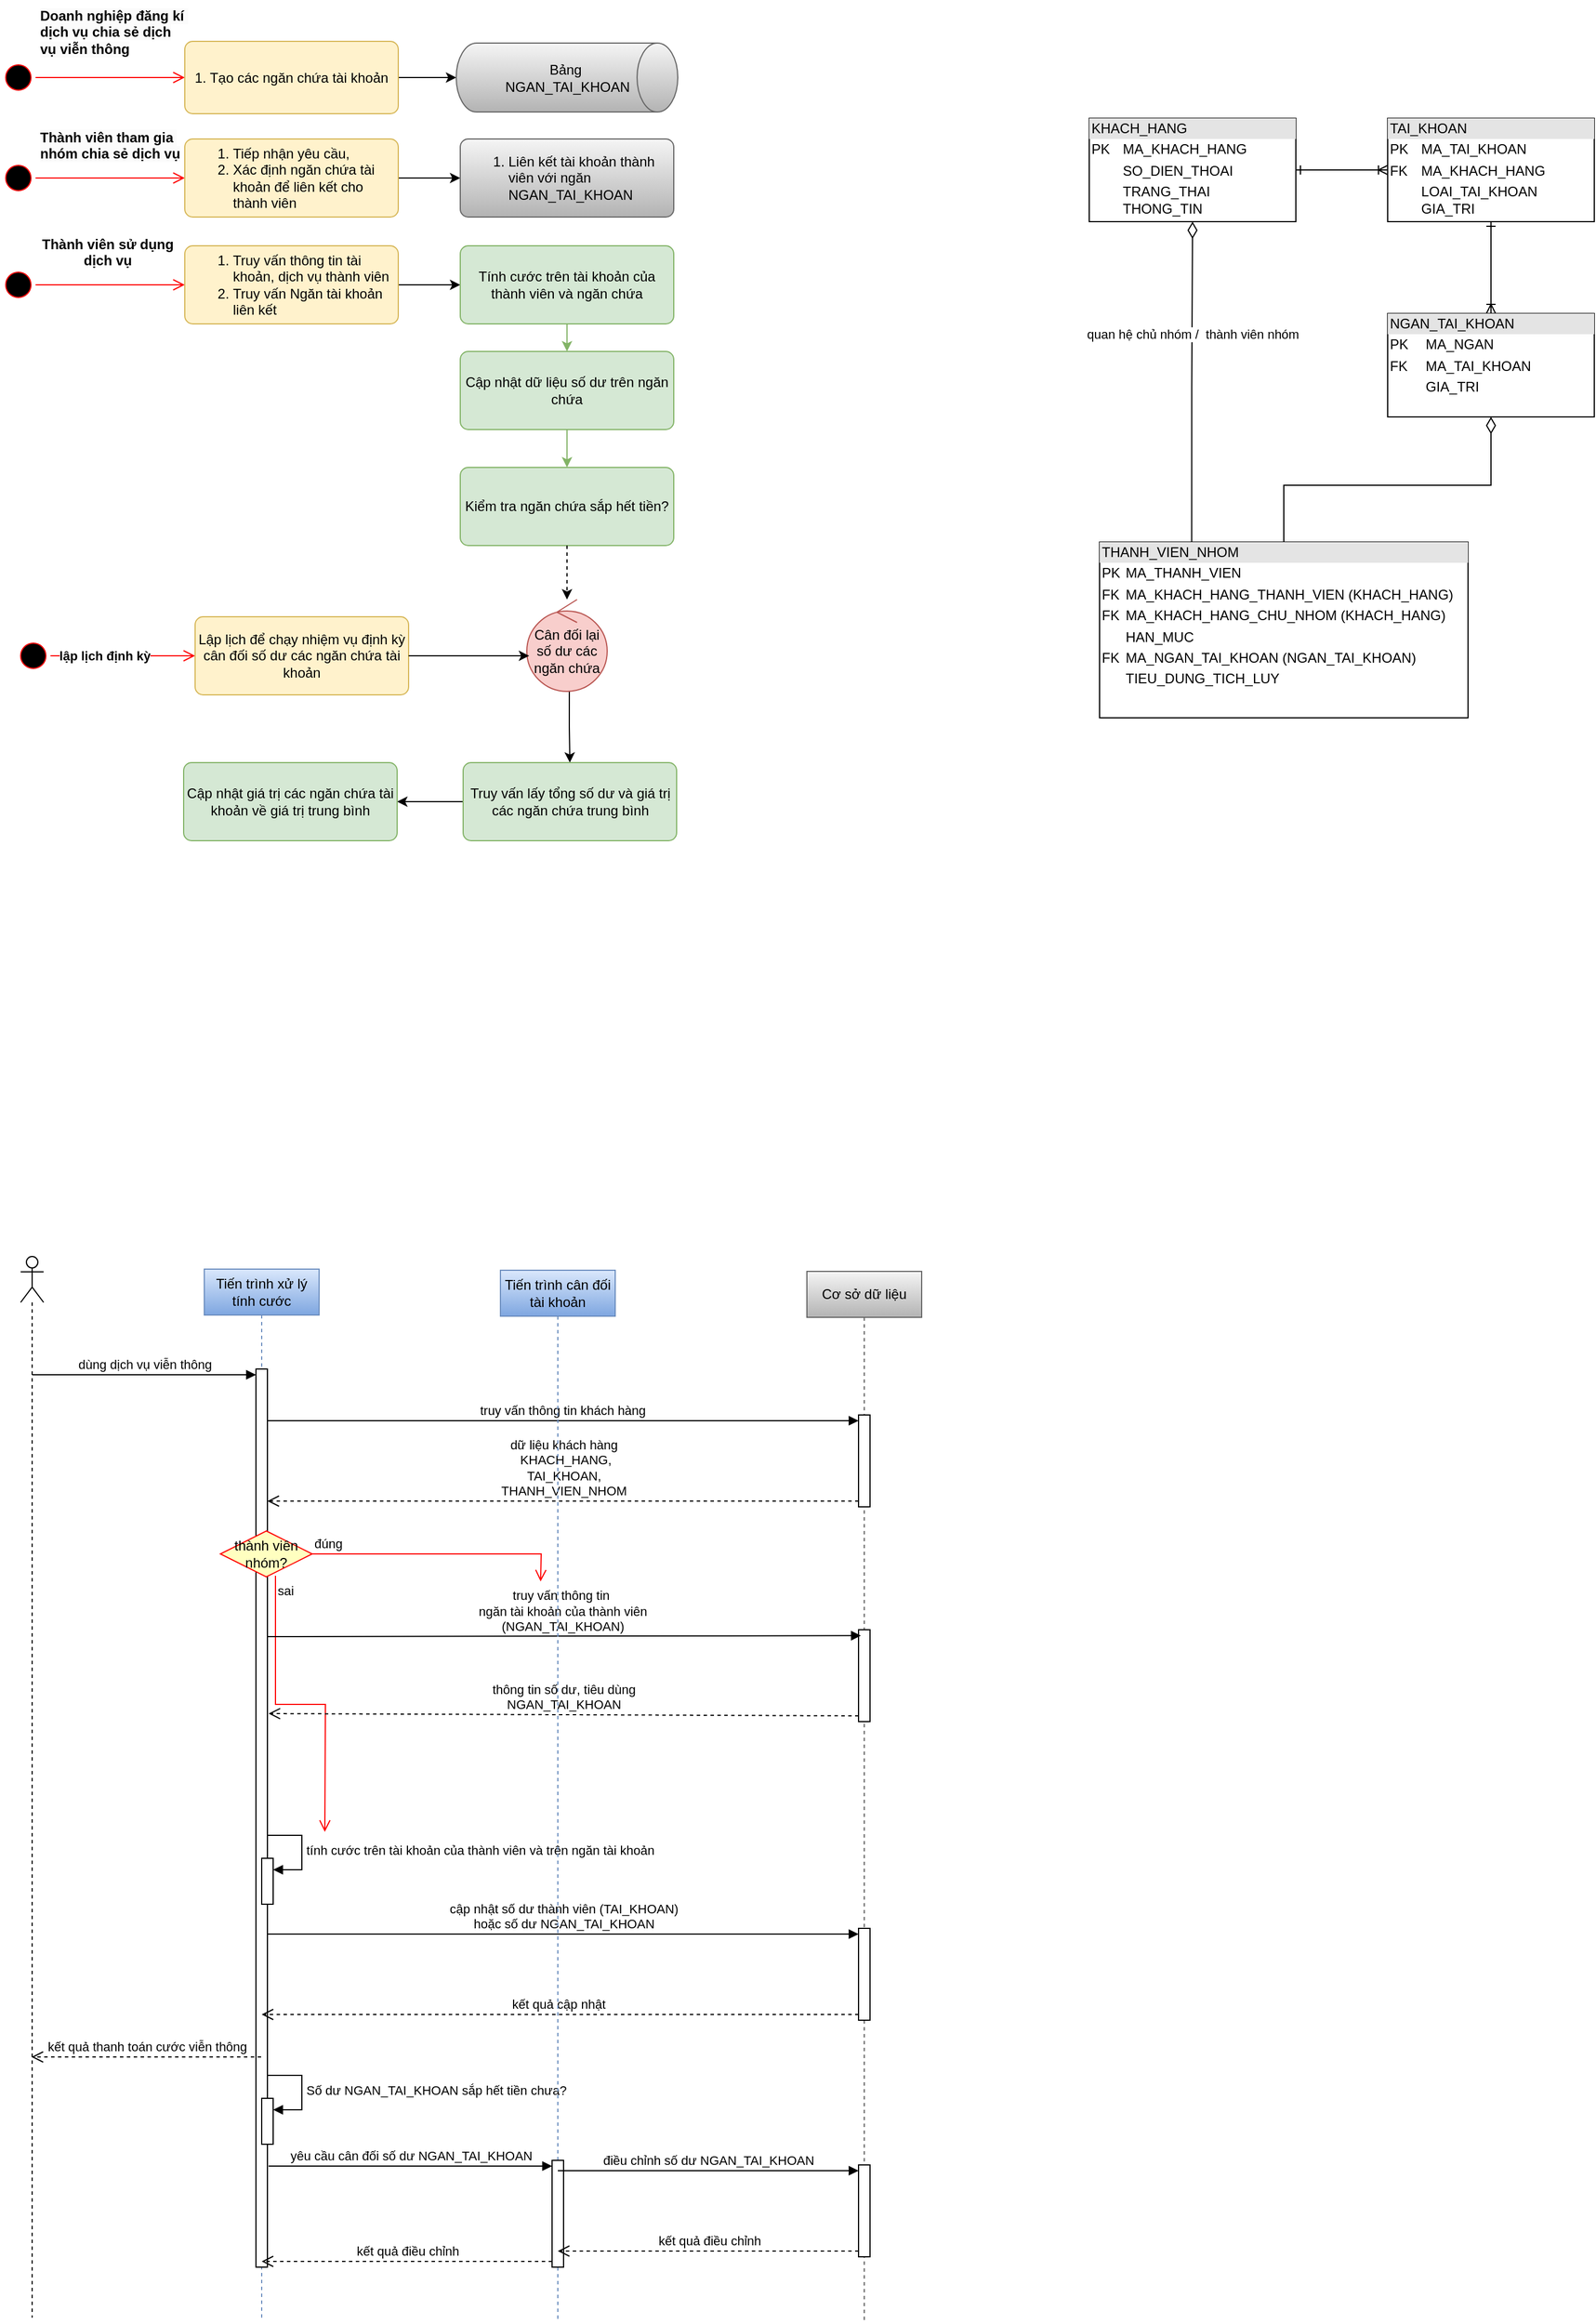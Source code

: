 <mxfile version="24.7.5">
  <diagram name="Trang-1" id="ifqilYKUmkMbXho6CXME">
    <mxGraphModel dx="2738" dy="2362" grid="0" gridSize="10" guides="1" tooltips="1" connect="1" arrows="1" fold="1" page="1" pageScale="1" pageWidth="827" pageHeight="1169" background="#ffffff" math="0" shadow="0">
      <root>
        <mxCell id="0" />
        <mxCell id="1" parent="0" />
        <mxCell id="qz0hyXh0ZL_QCQMX1ToW-1" value="" style="ellipse;html=1;shape=startState;fillColor=#000000;strokeColor=#ff0000;" vertex="1" parent="1">
          <mxGeometry x="23" y="318" width="30" height="30" as="geometry" />
        </mxCell>
        <mxCell id="qz0hyXh0ZL_QCQMX1ToW-2" value="" style="edgeStyle=orthogonalEdgeStyle;html=1;verticalAlign=bottom;endArrow=open;endSize=8;strokeColor=#ff0000;rounded=0;entryX=0;entryY=0.5;entryDx=0;entryDy=0;" edge="1" source="qz0hyXh0ZL_QCQMX1ToW-1" parent="1" target="qz0hyXh0ZL_QCQMX1ToW-3">
          <mxGeometry relative="1" as="geometry">
            <mxPoint x="53" y="416" as="targetPoint" />
          </mxGeometry>
        </mxCell>
        <mxCell id="qz0hyXh0ZL_QCQMX1ToW-13" value="" style="edgeStyle=orthogonalEdgeStyle;rounded=0;orthogonalLoop=1;jettySize=auto;html=1;" edge="1" parent="1" source="qz0hyXh0ZL_QCQMX1ToW-3" target="qz0hyXh0ZL_QCQMX1ToW-12">
          <mxGeometry relative="1" as="geometry" />
        </mxCell>
        <mxCell id="qz0hyXh0ZL_QCQMX1ToW-3" value="&lt;ol&gt;&lt;li&gt;Tiếp nhận yêu cầu,&lt;/li&gt;&lt;li&gt;Xác định ngăn chứa tài khoản để liên kết cho thành viên&lt;/li&gt;&lt;/ol&gt;" style="rounded=1;whiteSpace=wrap;html=1;absoluteArcSize=1;arcSize=14;strokeWidth=1;align=left;fillColor=#fff2cc;strokeColor=#d6b656;" vertex="1" parent="1">
          <mxGeometry x="183" y="299" width="186" height="68" as="geometry" />
        </mxCell>
        <mxCell id="qz0hyXh0ZL_QCQMX1ToW-4" value="&lt;span style=&quot;color: rgb(0, 0, 0); font-family: Helvetica; font-size: 12px; font-style: normal; font-variant-ligatures: normal; font-variant-caps: normal; letter-spacing: normal; orphans: 2; text-align: center; text-indent: 0px; text-transform: none; widows: 2; word-spacing: 0px; -webkit-text-stroke-width: 0px; white-space: normal; background-color: rgb(251, 251, 251); text-decoration-thickness: initial; text-decoration-style: initial; text-decoration-color: initial; float: none; display: inline !important;&quot;&gt;&lt;b&gt;Thành viên tham gia&amp;nbsp;&lt;/b&gt;&lt;/span&gt;&lt;div&gt;&lt;span style=&quot;color: rgb(0, 0, 0); font-family: Helvetica; font-size: 12px; font-style: normal; font-variant-ligatures: normal; font-variant-caps: normal; letter-spacing: normal; orphans: 2; text-align: center; text-indent: 0px; text-transform: none; widows: 2; word-spacing: 0px; -webkit-text-stroke-width: 0px; white-space: normal; background-color: rgb(251, 251, 251); text-decoration-thickness: initial; text-decoration-style: initial; text-decoration-color: initial; float: none; display: inline !important;&quot;&gt;&lt;b&gt;nhóm chia sẻ dịch vụ&lt;/b&gt;&lt;/span&gt;&lt;/div&gt;" style="text;whiteSpace=wrap;html=1;" vertex="1" parent="1">
          <mxGeometry x="55" y="284" width="133" height="40" as="geometry" />
        </mxCell>
        <mxCell id="qz0hyXh0ZL_QCQMX1ToW-5" value="" style="ellipse;html=1;shape=startState;fillColor=#000000;strokeColor=#ff0000;" vertex="1" parent="1">
          <mxGeometry x="23" y="230.5" width="30" height="30" as="geometry" />
        </mxCell>
        <mxCell id="qz0hyXh0ZL_QCQMX1ToW-6" value="" style="edgeStyle=orthogonalEdgeStyle;html=1;verticalAlign=bottom;endArrow=open;endSize=8;strokeColor=#ff0000;rounded=0;entryX=0;entryY=0.5;entryDx=0;entryDy=0;" edge="1" parent="1" source="qz0hyXh0ZL_QCQMX1ToW-5" target="qz0hyXh0ZL_QCQMX1ToW-7">
          <mxGeometry relative="1" as="geometry">
            <mxPoint x="179" y="214" as="targetPoint" />
          </mxGeometry>
        </mxCell>
        <mxCell id="qz0hyXh0ZL_QCQMX1ToW-11" style="edgeStyle=orthogonalEdgeStyle;rounded=0;orthogonalLoop=1;jettySize=auto;html=1;" edge="1" parent="1" source="qz0hyXh0ZL_QCQMX1ToW-7" target="qz0hyXh0ZL_QCQMX1ToW-10">
          <mxGeometry relative="1" as="geometry" />
        </mxCell>
        <mxCell id="qz0hyXh0ZL_QCQMX1ToW-7" value="1. Tạo các ngăn chứa tài khoản" style="rounded=1;whiteSpace=wrap;html=1;absoluteArcSize=1;arcSize=14;strokeWidth=1;align=center;fillColor=#fff2cc;strokeColor=#d6b656;" vertex="1" parent="1">
          <mxGeometry x="183" y="214" width="186" height="63" as="geometry" />
        </mxCell>
        <mxCell id="qz0hyXh0ZL_QCQMX1ToW-8" value="&lt;span style=&quot;color: rgb(0, 0, 0); font-family: Helvetica; font-size: 12px; font-style: normal; font-variant-ligatures: normal; font-variant-caps: normal; letter-spacing: normal; orphans: 2; text-align: center; text-indent: 0px; text-transform: none; widows: 2; word-spacing: 0px; -webkit-text-stroke-width: 0px; white-space: normal; background-color: rgb(251, 251, 251); text-decoration-thickness: initial; text-decoration-style: initial; text-decoration-color: initial; float: none; display: inline !important;&quot;&gt;&lt;b&gt;Doanh nghiệp đăng kí&amp;nbsp;&lt;/b&gt;&lt;/span&gt;&lt;div&gt;&lt;span style=&quot;color: rgb(0, 0, 0); font-family: Helvetica; font-size: 12px; font-style: normal; font-variant-ligatures: normal; font-variant-caps: normal; letter-spacing: normal; orphans: 2; text-align: center; text-indent: 0px; text-transform: none; widows: 2; word-spacing: 0px; -webkit-text-stroke-width: 0px; white-space: normal; background-color: rgb(251, 251, 251); text-decoration-thickness: initial; text-decoration-style: initial; text-decoration-color: initial; float: none; display: inline !important;&quot;&gt;&lt;b&gt;dịch vụ chia sẻ dịch vụ viễn thông&lt;/b&gt;&lt;/span&gt;&lt;/div&gt;" style="text;whiteSpace=wrap;html=1;" vertex="1" parent="1">
          <mxGeometry x="55" y="178" width="133" height="40" as="geometry" />
        </mxCell>
        <mxCell id="qz0hyXh0ZL_QCQMX1ToW-10" value="Bảng&amp;nbsp;&lt;div&gt;NGAN_TAI_KHOAN&lt;/div&gt;" style="strokeWidth=1;html=1;shape=mxgraph.flowchart.direct_data;whiteSpace=wrap;fillColor=#f5f5f5;gradientColor=#b3b3b3;strokeColor=#666666;" vertex="1" parent="1">
          <mxGeometry x="419.5" y="215.5" width="193" height="60" as="geometry" />
        </mxCell>
        <mxCell id="qz0hyXh0ZL_QCQMX1ToW-12" value="&lt;ol&gt;&lt;li&gt;Liên kết tài khoản thành viên với ngăn NGAN_TAI_KHOAN&lt;/li&gt;&lt;/ol&gt;" style="rounded=1;whiteSpace=wrap;html=1;absoluteArcSize=1;arcSize=14;strokeWidth=1;align=left;fillColor=#f5f5f5;gradientColor=#b3b3b3;strokeColor=#666666;" vertex="1" parent="1">
          <mxGeometry x="423" y="299" width="186" height="68" as="geometry" />
        </mxCell>
        <mxCell id="qz0hyXh0ZL_QCQMX1ToW-15" value="" style="ellipse;html=1;shape=startState;fillColor=#000000;strokeColor=#ff0000;" vertex="1" parent="1">
          <mxGeometry x="23" y="411" width="30" height="30" as="geometry" />
        </mxCell>
        <mxCell id="qz0hyXh0ZL_QCQMX1ToW-16" value="" style="edgeStyle=orthogonalEdgeStyle;html=1;verticalAlign=bottom;endArrow=open;endSize=8;strokeColor=#ff0000;rounded=0;entryX=0;entryY=0.5;entryDx=0;entryDy=0;" edge="1" parent="1" source="qz0hyXh0ZL_QCQMX1ToW-15" target="qz0hyXh0ZL_QCQMX1ToW-18">
          <mxGeometry relative="1" as="geometry">
            <mxPoint x="53" y="509" as="targetPoint" />
          </mxGeometry>
        </mxCell>
        <mxCell id="qz0hyXh0ZL_QCQMX1ToW-17" value="" style="edgeStyle=orthogonalEdgeStyle;rounded=0;orthogonalLoop=1;jettySize=auto;html=1;" edge="1" parent="1" source="qz0hyXh0ZL_QCQMX1ToW-18" target="qz0hyXh0ZL_QCQMX1ToW-20">
          <mxGeometry relative="1" as="geometry" />
        </mxCell>
        <mxCell id="qz0hyXh0ZL_QCQMX1ToW-18" value="&lt;ol&gt;&lt;li&gt;Truy vấn thông tin tài khoản, dịch vụ thành viên&lt;/li&gt;&lt;li&gt;Truy vấn Ngăn tài khoản liên kết&lt;/li&gt;&lt;/ol&gt;" style="rounded=1;whiteSpace=wrap;html=1;absoluteArcSize=1;arcSize=14;strokeWidth=1;align=left;fillColor=#fff2cc;strokeColor=#d6b656;" vertex="1" parent="1">
          <mxGeometry x="183" y="392" width="186" height="68" as="geometry" />
        </mxCell>
        <mxCell id="qz0hyXh0ZL_QCQMX1ToW-19" value="&lt;div style=&quot;text-align: center;&quot;&gt;&lt;b&gt;Thành viên sử dụng dịch vụ&lt;/b&gt;&lt;/div&gt;" style="text;whiteSpace=wrap;html=1;" vertex="1" parent="1">
          <mxGeometry x="55" y="377" width="120" height="40" as="geometry" />
        </mxCell>
        <mxCell id="qz0hyXh0ZL_QCQMX1ToW-23" value="" style="edgeStyle=orthogonalEdgeStyle;rounded=0;orthogonalLoop=1;jettySize=auto;html=1;fillColor=#d5e8d4;strokeColor=#82b366;" edge="1" parent="1" source="qz0hyXh0ZL_QCQMX1ToW-20" target="qz0hyXh0ZL_QCQMX1ToW-22">
          <mxGeometry relative="1" as="geometry" />
        </mxCell>
        <mxCell id="qz0hyXh0ZL_QCQMX1ToW-20" value="&lt;div style=&quot;&quot;&gt;&lt;span style=&quot;background-color: initial;&quot;&gt;Tính cước trên tài khoản của thành viên và ngăn chứa&lt;/span&gt;&lt;/div&gt;" style="rounded=1;whiteSpace=wrap;html=1;absoluteArcSize=1;arcSize=14;strokeWidth=1;align=center;fillColor=#d5e8d4;strokeColor=#82b366;" vertex="1" parent="1">
          <mxGeometry x="423" y="392" width="186" height="68" as="geometry" />
        </mxCell>
        <mxCell id="qz0hyXh0ZL_QCQMX1ToW-25" value="" style="edgeStyle=orthogonalEdgeStyle;rounded=0;orthogonalLoop=1;jettySize=auto;html=1;fillColor=#d5e8d4;strokeColor=#82b366;" edge="1" parent="1" source="qz0hyXh0ZL_QCQMX1ToW-22" target="qz0hyXh0ZL_QCQMX1ToW-24">
          <mxGeometry relative="1" as="geometry" />
        </mxCell>
        <mxCell id="qz0hyXh0ZL_QCQMX1ToW-22" value="&lt;div style=&quot;&quot;&gt;&lt;span style=&quot;background-color: initial;&quot;&gt;Cập nhật dữ liệu số dư trên ngăn chứa&lt;/span&gt;&lt;/div&gt;" style="rounded=1;whiteSpace=wrap;html=1;absoluteArcSize=1;arcSize=14;strokeWidth=1;align=center;fillColor=#d5e8d4;strokeColor=#82b366;" vertex="1" parent="1">
          <mxGeometry x="423" y="484" width="186" height="68" as="geometry" />
        </mxCell>
        <mxCell id="qz0hyXh0ZL_QCQMX1ToW-30" value="" style="edgeStyle=orthogonalEdgeStyle;rounded=0;orthogonalLoop=1;jettySize=auto;html=1;exitX=0.529;exitY=0.988;exitDx=0;exitDy=0;exitPerimeter=0;" edge="1" parent="1" source="qz0hyXh0ZL_QCQMX1ToW-28" target="qz0hyXh0ZL_QCQMX1ToW-29">
          <mxGeometry relative="1" as="geometry" />
        </mxCell>
        <mxCell id="qz0hyXh0ZL_QCQMX1ToW-24" value="&lt;div style=&quot;&quot;&gt;&lt;span style=&quot;background-color: initial;&quot;&gt;Kiểm tra ngăn chứa sắp hết tiền?&lt;/span&gt;&lt;/div&gt;" style="rounded=1;whiteSpace=wrap;html=1;absoluteArcSize=1;arcSize=14;strokeWidth=1;align=center;fillColor=#d5e8d4;strokeColor=#82b366;" vertex="1" parent="1">
          <mxGeometry x="423" y="585" width="186" height="68" as="geometry" />
        </mxCell>
        <mxCell id="qz0hyXh0ZL_QCQMX1ToW-32" value="" style="edgeStyle=orthogonalEdgeStyle;rounded=0;orthogonalLoop=1;jettySize=auto;html=1;" edge="1" parent="1" source="qz0hyXh0ZL_QCQMX1ToW-29" target="qz0hyXh0ZL_QCQMX1ToW-31">
          <mxGeometry relative="1" as="geometry" />
        </mxCell>
        <mxCell id="qz0hyXh0ZL_QCQMX1ToW-29" value="&lt;div style=&quot;&quot;&gt;&lt;span style=&quot;background-color: initial;&quot;&gt;Truy vấn lấy tổng số dư và giá trị các ngăn chứa trung bình&lt;/span&gt;&lt;/div&gt;" style="rounded=1;whiteSpace=wrap;html=1;absoluteArcSize=1;arcSize=14;strokeWidth=1;align=center;fillColor=#d5e8d4;strokeColor=#82b366;" vertex="1" parent="1">
          <mxGeometry x="425.5" y="842" width="186" height="68" as="geometry" />
        </mxCell>
        <mxCell id="qz0hyXh0ZL_QCQMX1ToW-31" value="&lt;div style=&quot;&quot;&gt;&lt;span style=&quot;background-color: initial;&quot;&gt;Cập nhật giá trị các ngăn chứa tài khoản về giá trị trung bình&lt;/span&gt;&lt;/div&gt;" style="rounded=1;whiteSpace=wrap;html=1;absoluteArcSize=1;arcSize=14;strokeWidth=1;align=center;fillColor=#d5e8d4;strokeColor=#82b366;" vertex="1" parent="1">
          <mxGeometry x="182" y="842" width="186" height="68" as="geometry" />
        </mxCell>
        <mxCell id="qz0hyXh0ZL_QCQMX1ToW-33" value="" style="edgeStyle=orthogonalEdgeStyle;rounded=0;orthogonalLoop=1;jettySize=auto;html=1;dashed=1;" edge="1" parent="1" source="qz0hyXh0ZL_QCQMX1ToW-24" target="qz0hyXh0ZL_QCQMX1ToW-28">
          <mxGeometry relative="1" as="geometry">
            <mxPoint x="516" y="653" as="sourcePoint" />
            <mxPoint x="516" y="836" as="targetPoint" />
          </mxGeometry>
        </mxCell>
        <mxCell id="qz0hyXh0ZL_QCQMX1ToW-28" value="Cân đối lại số dư các ngăn chứa" style="ellipse;shape=umlControl;whiteSpace=wrap;html=1;fillColor=#f8cecc;strokeColor=#b85450;" vertex="1" parent="1">
          <mxGeometry x="481" y="700" width="70" height="80" as="geometry" />
        </mxCell>
        <mxCell id="qz0hyXh0ZL_QCQMX1ToW-34" value="" style="ellipse;html=1;shape=startState;fillColor=#000000;strokeColor=#ff0000;" vertex="1" parent="1">
          <mxGeometry x="36" y="734" width="30" height="30" as="geometry" />
        </mxCell>
        <mxCell id="qz0hyXh0ZL_QCQMX1ToW-35" value="" style="edgeStyle=orthogonalEdgeStyle;html=1;verticalAlign=bottom;endArrow=open;endSize=8;strokeColor=#ff0000;rounded=0;entryX=0;entryY=0.5;entryDx=0;entryDy=0;" edge="1" source="qz0hyXh0ZL_QCQMX1ToW-34" parent="1" target="qz0hyXh0ZL_QCQMX1ToW-36">
          <mxGeometry relative="1" as="geometry">
            <mxPoint x="115" y="715" as="targetPoint" />
          </mxGeometry>
        </mxCell>
        <mxCell id="qz0hyXh0ZL_QCQMX1ToW-39" value="&lt;b&gt;lập lịch định kỳ&lt;/b&gt;" style="edgeLabel;html=1;align=center;verticalAlign=middle;resizable=0;points=[];" vertex="1" connectable="0" parent="qz0hyXh0ZL_QCQMX1ToW-35">
          <mxGeometry x="-0.254" relative="1" as="geometry">
            <mxPoint as="offset" />
          </mxGeometry>
        </mxCell>
        <mxCell id="qz0hyXh0ZL_QCQMX1ToW-36" value="&lt;div style=&quot;&quot;&gt;&lt;span style=&quot;background-color: initial;&quot;&gt;Lập lịch để chạy nhiệm vụ định kỳ cân đối số dư các ngăn chứa tài khoản&lt;/span&gt;&lt;/div&gt;" style="rounded=1;whiteSpace=wrap;html=1;absoluteArcSize=1;arcSize=14;strokeWidth=1;align=center;fillColor=#fff2cc;strokeColor=#d6b656;" vertex="1" parent="1">
          <mxGeometry x="192" y="715" width="186" height="68" as="geometry" />
        </mxCell>
        <mxCell id="qz0hyXh0ZL_QCQMX1ToW-38" style="edgeStyle=orthogonalEdgeStyle;rounded=0;orthogonalLoop=1;jettySize=auto;html=1;entryX=0.029;entryY=0.613;entryDx=0;entryDy=0;entryPerimeter=0;" edge="1" parent="1" source="qz0hyXh0ZL_QCQMX1ToW-36" target="qz0hyXh0ZL_QCQMX1ToW-28">
          <mxGeometry relative="1" as="geometry" />
        </mxCell>
        <mxCell id="qz0hyXh0ZL_QCQMX1ToW-43" value="" style="edgeStyle=orthogonalEdgeStyle;rounded=0;orthogonalLoop=1;jettySize=auto;html=1;endArrow=ERoneToMany;endFill=0;startArrow=ERone;startFill=0;" edge="1" parent="1" source="qz0hyXh0ZL_QCQMX1ToW-41" target="qz0hyXh0ZL_QCQMX1ToW-42">
          <mxGeometry relative="1" as="geometry" />
        </mxCell>
        <mxCell id="qz0hyXh0ZL_QCQMX1ToW-41" value="&lt;div style=&quot;box-sizing:border-box;width:100%;background:#e4e4e4;padding:2px;&quot;&gt;KHACH_HANG&lt;/div&gt;&lt;table style=&quot;width:100%;font-size:1em;&quot; cellpadding=&quot;2&quot; cellspacing=&quot;0&quot;&gt;&lt;tbody&gt;&lt;tr&gt;&lt;td&gt;PK&lt;/td&gt;&lt;td&gt;MA_KHACH_HANG&lt;/td&gt;&lt;/tr&gt;&lt;tr&gt;&lt;td&gt;&lt;br&gt;&lt;/td&gt;&lt;td&gt;SO_DIEN_THOAI&lt;/td&gt;&lt;/tr&gt;&lt;tr&gt;&lt;td&gt;&lt;/td&gt;&lt;td&gt;TRANG_THAI&lt;br&gt;THONG_TIN&lt;/td&gt;&lt;/tr&gt;&lt;/tbody&gt;&lt;/table&gt;" style="verticalAlign=top;align=left;overflow=fill;html=1;whiteSpace=wrap;" vertex="1" parent="1">
          <mxGeometry x="971" y="281" width="180" height="90" as="geometry" />
        </mxCell>
        <mxCell id="qz0hyXh0ZL_QCQMX1ToW-45" value="" style="edgeStyle=orthogonalEdgeStyle;rounded=0;orthogonalLoop=1;jettySize=auto;html=1;startArrow=ERone;startFill=0;endArrow=ERoneToMany;endFill=0;" edge="1" parent="1" source="qz0hyXh0ZL_QCQMX1ToW-42" target="qz0hyXh0ZL_QCQMX1ToW-44">
          <mxGeometry relative="1" as="geometry" />
        </mxCell>
        <mxCell id="qz0hyXh0ZL_QCQMX1ToW-42" value="&lt;div style=&quot;box-sizing:border-box;width:100%;background:#e4e4e4;padding:2px;&quot;&gt;TAI_KHOAN&lt;/div&gt;&lt;table style=&quot;width:100%;font-size:1em;&quot; cellpadding=&quot;2&quot; cellspacing=&quot;0&quot;&gt;&lt;tbody&gt;&lt;tr&gt;&lt;td&gt;PK&lt;/td&gt;&lt;td&gt;MA_TAI_KHOAN&lt;/td&gt;&lt;/tr&gt;&lt;tr&gt;&lt;td&gt;FK&lt;/td&gt;&lt;td&gt;MA_KHACH_HANG&lt;/td&gt;&lt;/tr&gt;&lt;tr&gt;&lt;td&gt;&lt;/td&gt;&lt;td&gt;LOAI_TAI_KHOAN&lt;br&gt;GIA_TRI&lt;/td&gt;&lt;/tr&gt;&lt;tr&gt;&lt;td&gt;&lt;br&gt;&lt;/td&gt;&lt;td&gt;&lt;br&gt;&lt;/td&gt;&lt;/tr&gt;&lt;tr&gt;&lt;td&gt;&lt;br&gt;&lt;/td&gt;&lt;td&gt;&lt;br&gt;&lt;/td&gt;&lt;/tr&gt;&lt;/tbody&gt;&lt;/table&gt;" style="verticalAlign=top;align=left;overflow=fill;html=1;whiteSpace=wrap;" vertex="1" parent="1">
          <mxGeometry x="1231" y="281" width="180" height="90" as="geometry" />
        </mxCell>
        <mxCell id="qz0hyXh0ZL_QCQMX1ToW-44" value="&lt;div style=&quot;box-sizing:border-box;width:100%;background:#e4e4e4;padding:2px;&quot;&gt;NGAN_TAI_KHOAN&lt;/div&gt;&lt;table style=&quot;width:100%;font-size:1em;&quot; cellpadding=&quot;2&quot; cellspacing=&quot;0&quot;&gt;&lt;tbody&gt;&lt;tr&gt;&lt;td&gt;PK&lt;/td&gt;&lt;td&gt;MA_NGAN&lt;/td&gt;&lt;/tr&gt;&lt;tr&gt;&lt;td&gt;FK&lt;/td&gt;&lt;td&gt;MA_TAI_KHOAN&lt;/td&gt;&lt;/tr&gt;&lt;tr&gt;&lt;td&gt;&lt;br&gt;&lt;/td&gt;&lt;td&gt;GIA_TRI&lt;/td&gt;&lt;/tr&gt;&lt;tr&gt;&lt;td&gt;&lt;br&gt;&lt;/td&gt;&lt;td&gt;&lt;br&gt;&lt;/td&gt;&lt;/tr&gt;&lt;/tbody&gt;&lt;/table&gt;" style="verticalAlign=top;align=left;overflow=fill;html=1;whiteSpace=wrap;" vertex="1" parent="1">
          <mxGeometry x="1231" y="451" width="180" height="90" as="geometry" />
        </mxCell>
        <mxCell id="qz0hyXh0ZL_QCQMX1ToW-48" style="edgeStyle=orthogonalEdgeStyle;rounded=0;orthogonalLoop=1;jettySize=auto;html=1;entryX=0.5;entryY=1;entryDx=0;entryDy=0;endArrow=diamondThin;endFill=0;endSize=12;exitX=0.25;exitY=0;exitDx=0;exitDy=0;" edge="1" parent="1" source="qz0hyXh0ZL_QCQMX1ToW-46" target="qz0hyXh0ZL_QCQMX1ToW-41">
          <mxGeometry relative="1" as="geometry" />
        </mxCell>
        <mxCell id="qz0hyXh0ZL_QCQMX1ToW-50" value="quan hệ chủ nhóm /&amp;nbsp; thành viên nhóm" style="edgeLabel;html=1;align=center;verticalAlign=middle;resizable=0;points=[];" vertex="1" connectable="0" parent="qz0hyXh0ZL_QCQMX1ToW-48">
          <mxGeometry x="0.299" relative="1" as="geometry">
            <mxPoint as="offset" />
          </mxGeometry>
        </mxCell>
        <mxCell id="qz0hyXh0ZL_QCQMX1ToW-49" style="edgeStyle=orthogonalEdgeStyle;rounded=0;orthogonalLoop=1;jettySize=auto;html=1;entryX=0.5;entryY=1;entryDx=0;entryDy=0;endArrow=diamondThin;endFill=0;endSize=12;" edge="1" parent="1" source="qz0hyXh0ZL_QCQMX1ToW-46" target="qz0hyXh0ZL_QCQMX1ToW-44">
          <mxGeometry relative="1" as="geometry" />
        </mxCell>
        <mxCell id="qz0hyXh0ZL_QCQMX1ToW-46" value="&lt;div style=&quot;box-sizing:border-box;width:100%;background:#e4e4e4;padding:2px;&quot;&gt;THANH_VIEN_NHOM&lt;/div&gt;&lt;table style=&quot;width:100%;font-size:1em;&quot; cellpadding=&quot;2&quot; cellspacing=&quot;0&quot;&gt;&lt;tbody&gt;&lt;tr&gt;&lt;td&gt;PK&lt;/td&gt;&lt;td&gt;MA_THANH_VIEN&lt;/td&gt;&lt;/tr&gt;&lt;tr&gt;&lt;td&gt;FK&lt;/td&gt;&lt;td&gt;MA_KHACH_HANG_THANH_VIEN (KHACH_HANG)&lt;/td&gt;&lt;/tr&gt;&lt;tr&gt;&lt;td&gt;FK&lt;/td&gt;&lt;td&gt;MA_KHACH_HANG_CHU_NHOM (KHACH_HANG)&lt;br&gt;&lt;/td&gt;&lt;/tr&gt;&lt;tr&gt;&lt;td&gt;&lt;br&gt;&lt;/td&gt;&lt;td&gt;HAN_MUC&lt;br&gt;&lt;/td&gt;&lt;/tr&gt;&lt;tr&gt;&lt;td&gt;FK&lt;/td&gt;&lt;td&gt;MA_NGAN_TAI_KHOAN (NGAN_TAI_KHOAN)&lt;br&gt;&lt;/td&gt;&lt;/tr&gt;&lt;tr&gt;&lt;td&gt;&lt;br&gt;&lt;/td&gt;&lt;td&gt;TIEU_DUNG_TICH_LUY&lt;/td&gt;&lt;/tr&gt;&lt;/tbody&gt;&lt;/table&gt;" style="verticalAlign=top;align=left;overflow=fill;html=1;whiteSpace=wrap;" vertex="1" parent="1">
          <mxGeometry x="980" y="650" width="321" height="153" as="geometry" />
        </mxCell>
        <mxCell id="qz0hyXh0ZL_QCQMX1ToW-51" value="Tiến trình xử lý tính cước" style="shape=umlLifeline;perimeter=lifelinePerimeter;whiteSpace=wrap;html=1;container=1;dropTarget=0;collapsible=0;recursiveResize=0;outlineConnect=0;portConstraint=eastwest;newEdgeStyle={&quot;curved&quot;:0,&quot;rounded&quot;:0};fillColor=#dae8fc;gradientColor=#7ea6e0;strokeColor=#6c8ebf;" vertex="1" parent="1">
          <mxGeometry x="200" y="1283" width="100" height="916" as="geometry" />
        </mxCell>
        <mxCell id="qz0hyXh0ZL_QCQMX1ToW-53" value="" style="html=1;points=[[0,0,0,0,5],[0,1,0,0,-5],[1,0,0,0,5],[1,1,0,0,-5]];perimeter=orthogonalPerimeter;outlineConnect=0;targetShapes=umlLifeline;portConstraint=eastwest;newEdgeStyle={&quot;curved&quot;:0,&quot;rounded&quot;:0};" vertex="1" parent="qz0hyXh0ZL_QCQMX1ToW-51">
          <mxGeometry x="45" y="87" width="10" height="782" as="geometry" />
        </mxCell>
        <mxCell id="qz0hyXh0ZL_QCQMX1ToW-66" value="" style="html=1;points=[[0,0,0,0,5],[0,1,0,0,-5],[1,0,0,0,5],[1,1,0,0,-5]];perimeter=orthogonalPerimeter;outlineConnect=0;targetShapes=umlLifeline;portConstraint=eastwest;newEdgeStyle={&quot;curved&quot;:0,&quot;rounded&quot;:0};" vertex="1" parent="qz0hyXh0ZL_QCQMX1ToW-51">
          <mxGeometry x="50" y="513" width="10" height="40" as="geometry" />
        </mxCell>
        <mxCell id="qz0hyXh0ZL_QCQMX1ToW-67" value="tính cước trên tài khoản của thành viên và trên ngăn tài khoản" style="html=1;align=left;spacingLeft=2;endArrow=block;rounded=0;edgeStyle=orthogonalEdgeStyle;curved=0;rounded=0;" edge="1" target="qz0hyXh0ZL_QCQMX1ToW-66" parent="qz0hyXh0ZL_QCQMX1ToW-51">
          <mxGeometry relative="1" as="geometry">
            <mxPoint x="55" y="493" as="sourcePoint" />
            <Array as="points">
              <mxPoint x="85" y="523" />
            </Array>
          </mxGeometry>
        </mxCell>
        <mxCell id="qz0hyXh0ZL_QCQMX1ToW-75" value="" style="html=1;points=[[0,0,0,0,5],[0,1,0,0,-5],[1,0,0,0,5],[1,1,0,0,-5]];perimeter=orthogonalPerimeter;outlineConnect=0;targetShapes=umlLifeline;portConstraint=eastwest;newEdgeStyle={&quot;curved&quot;:0,&quot;rounded&quot;:0};" vertex="1" parent="qz0hyXh0ZL_QCQMX1ToW-51">
          <mxGeometry x="50" y="722" width="10" height="40" as="geometry" />
        </mxCell>
        <mxCell id="qz0hyXh0ZL_QCQMX1ToW-76" value="Số dư NGAN_TAI_KHOAN sắp hết tiền chưa?" style="html=1;align=left;spacingLeft=2;endArrow=block;rounded=0;edgeStyle=orthogonalEdgeStyle;curved=0;rounded=0;" edge="1" target="qz0hyXh0ZL_QCQMX1ToW-75" parent="qz0hyXh0ZL_QCQMX1ToW-51">
          <mxGeometry relative="1" as="geometry">
            <mxPoint x="55" y="702" as="sourcePoint" />
            <Array as="points">
              <mxPoint x="85" y="732" />
            </Array>
          </mxGeometry>
        </mxCell>
        <mxCell id="qz0hyXh0ZL_QCQMX1ToW-52" value="" style="shape=umlLifeline;perimeter=lifelinePerimeter;whiteSpace=wrap;html=1;container=1;dropTarget=0;collapsible=0;recursiveResize=0;outlineConnect=0;portConstraint=eastwest;newEdgeStyle={&quot;curved&quot;:0,&quot;rounded&quot;:0};participant=umlActor;" vertex="1" parent="1">
          <mxGeometry x="40" y="1272" width="20" height="924" as="geometry" />
        </mxCell>
        <mxCell id="qz0hyXh0ZL_QCQMX1ToW-54" value="dùng dịch vụ viễn thông" style="html=1;verticalAlign=bottom;endArrow=block;curved=0;rounded=0;entryX=0;entryY=0;entryDx=0;entryDy=5;" edge="1" target="qz0hyXh0ZL_QCQMX1ToW-53" parent="1" source="qz0hyXh0ZL_QCQMX1ToW-52">
          <mxGeometry relative="1" as="geometry">
            <mxPoint x="175" y="1375" as="sourcePoint" />
          </mxGeometry>
        </mxCell>
        <mxCell id="qz0hyXh0ZL_QCQMX1ToW-56" value="Cơ sở dữ liệu" style="shape=umlLifeline;whiteSpace=wrap;html=1;container=1;dropTarget=0;collapsible=0;recursiveResize=0;outlineConnect=0;portConstraint=eastwest;newEdgeStyle={&quot;curved&quot;:0,&quot;rounded&quot;:0};points=[[0,0,0,0,5],[0,1,0,0,-5],[1,0,0,0,5],[1,1,0,0,-5]];perimeter=rectanglePerimeter;targetShapes=umlLifeline;participant=label;fillColor=#f5f5f5;gradientColor=#b3b3b3;strokeColor=#666666;" vertex="1" parent="1">
          <mxGeometry x="725" y="1285" width="100" height="914" as="geometry" />
        </mxCell>
        <mxCell id="qz0hyXh0ZL_QCQMX1ToW-57" value="" style="html=1;points=[[0,0,0,0,5],[0,1,0,0,-5],[1,0,0,0,5],[1,1,0,0,-5]];perimeter=orthogonalPerimeter;outlineConnect=0;targetShapes=umlLifeline;portConstraint=eastwest;newEdgeStyle={&quot;curved&quot;:0,&quot;rounded&quot;:0};" vertex="1" parent="qz0hyXh0ZL_QCQMX1ToW-56">
          <mxGeometry x="45" y="125" width="10" height="80" as="geometry" />
        </mxCell>
        <mxCell id="qz0hyXh0ZL_QCQMX1ToW-63" value="" style="html=1;points=[[0,0,0,0,5],[0,1,0,0,-5],[1,0,0,0,5],[1,1,0,0,-5]];perimeter=orthogonalPerimeter;outlineConnect=0;targetShapes=umlLifeline;portConstraint=eastwest;newEdgeStyle={&quot;curved&quot;:0,&quot;rounded&quot;:0};" vertex="1" parent="qz0hyXh0ZL_QCQMX1ToW-56">
          <mxGeometry x="45" y="312" width="10" height="80" as="geometry" />
        </mxCell>
        <mxCell id="qz0hyXh0ZL_QCQMX1ToW-68" value="" style="html=1;points=[[0,0,0,0,5],[0,1,0,0,-5],[1,0,0,0,5],[1,1,0,0,-5]];perimeter=orthogonalPerimeter;outlineConnect=0;targetShapes=umlLifeline;portConstraint=eastwest;newEdgeStyle={&quot;curved&quot;:0,&quot;rounded&quot;:0};" vertex="1" parent="qz0hyXh0ZL_QCQMX1ToW-56">
          <mxGeometry x="45" y="572" width="10" height="80" as="geometry" />
        </mxCell>
        <mxCell id="qz0hyXh0ZL_QCQMX1ToW-80" value="" style="html=1;points=[[0,0,0,0,5],[0,1,0,0,-5],[1,0,0,0,5],[1,1,0,0,-5]];perimeter=orthogonalPerimeter;outlineConnect=0;targetShapes=umlLifeline;portConstraint=eastwest;newEdgeStyle={&quot;curved&quot;:0,&quot;rounded&quot;:0};" vertex="1" parent="qz0hyXh0ZL_QCQMX1ToW-56">
          <mxGeometry x="45" y="778" width="10" height="80" as="geometry" />
        </mxCell>
        <mxCell id="qz0hyXh0ZL_QCQMX1ToW-58" value="truy vấn thông tin khách hàng" style="html=1;verticalAlign=bottom;endArrow=block;curved=0;rounded=0;entryX=0;entryY=0;entryDx=0;entryDy=5;" edge="1" target="qz0hyXh0ZL_QCQMX1ToW-57" parent="1" source="qz0hyXh0ZL_QCQMX1ToW-53">
          <mxGeometry x="-0.002" relative="1" as="geometry">
            <mxPoint x="402" y="1413" as="sourcePoint" />
            <mxPoint as="offset" />
          </mxGeometry>
        </mxCell>
        <mxCell id="qz0hyXh0ZL_QCQMX1ToW-55" value="kết quả thanh toán cước viễn thông" style="html=1;verticalAlign=bottom;endArrow=open;dashed=1;endSize=8;curved=0;rounded=0;" edge="1" parent="1">
          <mxGeometry relative="1" as="geometry">
            <mxPoint x="49.5" y="1969" as="targetPoint" />
            <mxPoint x="249.5" y="1969" as="sourcePoint" />
          </mxGeometry>
        </mxCell>
        <mxCell id="qz0hyXh0ZL_QCQMX1ToW-59" value="dữ liệu khách hàng&lt;div&gt;&amp;nbsp;KHACH_HANG,&lt;/div&gt;&lt;div&gt;&amp;nbsp;TAI_KHOAN,&amp;nbsp;&lt;/div&gt;&lt;div&gt;THANH_VIEN_NHOM&lt;/div&gt;" style="html=1;verticalAlign=bottom;endArrow=open;dashed=1;endSize=8;curved=0;rounded=0;exitX=0;exitY=1;exitDx=0;exitDy=-5;" edge="1" source="qz0hyXh0ZL_QCQMX1ToW-57" parent="1" target="qz0hyXh0ZL_QCQMX1ToW-53">
          <mxGeometry relative="1" as="geometry">
            <mxPoint x="402" y="1483" as="targetPoint" />
          </mxGeometry>
        </mxCell>
        <mxCell id="qz0hyXh0ZL_QCQMX1ToW-60" value="thành viên nhóm?" style="rhombus;whiteSpace=wrap;html=1;fontColor=#000000;fillColor=#ffffc0;strokeColor=#ff0000;" vertex="1" parent="1">
          <mxGeometry x="214" y="1511" width="80" height="40" as="geometry" />
        </mxCell>
        <mxCell id="qz0hyXh0ZL_QCQMX1ToW-61" value="đúng" style="edgeStyle=orthogonalEdgeStyle;html=1;align=left;verticalAlign=bottom;endArrow=open;endSize=8;strokeColor=#ff0000;rounded=0;exitX=1;exitY=0.5;exitDx=0;exitDy=0;" edge="1" source="qz0hyXh0ZL_QCQMX1ToW-60" parent="1">
          <mxGeometry x="-1" relative="1" as="geometry">
            <mxPoint x="493" y="1555" as="targetPoint" />
            <mxPoint x="294" y="1569" as="sourcePoint" />
          </mxGeometry>
        </mxCell>
        <mxCell id="qz0hyXh0ZL_QCQMX1ToW-62" value="sai" style="edgeStyle=orthogonalEdgeStyle;html=1;align=left;verticalAlign=top;endArrow=open;endSize=8;strokeColor=#ff0000;rounded=0;exitX=0.6;exitY=0.975;exitDx=0;exitDy=0;exitPerimeter=0;" edge="1" source="qz0hyXh0ZL_QCQMX1ToW-60" parent="1">
          <mxGeometry x="-1" relative="1" as="geometry">
            <mxPoint x="305" y="1773" as="targetPoint" />
            <mxPoint x="294" y="1569" as="sourcePoint" />
            <mxPoint as="offset" />
          </mxGeometry>
        </mxCell>
        <mxCell id="qz0hyXh0ZL_QCQMX1ToW-64" value="truy vấn thông tin&amp;nbsp;&lt;div&gt;ngăn tài khoản của thành viên&lt;div&gt;(NGAN_TAI_KHOAN)&lt;/div&gt;&lt;/div&gt;" style="html=1;verticalAlign=bottom;endArrow=block;curved=0;rounded=0;entryX=0.47;entryY=0.347;entryDx=0;entryDy=0;entryPerimeter=0;" edge="1" target="qz0hyXh0ZL_QCQMX1ToW-56" parent="1">
          <mxGeometry x="-0.002" relative="1" as="geometry">
            <mxPoint x="254.5" y="1603" as="sourcePoint" />
            <mxPoint x="472" y="1603" as="targetPoint" />
            <mxPoint as="offset" />
          </mxGeometry>
        </mxCell>
        <mxCell id="qz0hyXh0ZL_QCQMX1ToW-65" value="thông tin số dư, tiêu dùng&lt;div&gt;NGAN_TAI_KHOAN&lt;/div&gt;" style="html=1;verticalAlign=bottom;endArrow=open;dashed=1;endSize=8;curved=0;rounded=0;exitX=0;exitY=1;exitDx=0;exitDy=-5;" edge="1" source="qz0hyXh0ZL_QCQMX1ToW-63" parent="1">
          <mxGeometry relative="1" as="geometry">
            <mxPoint x="256" y="1670" as="targetPoint" />
          </mxGeometry>
        </mxCell>
        <mxCell id="qz0hyXh0ZL_QCQMX1ToW-69" value="cập nhật số dư thành viên (TAI_KHOAN)&lt;div&gt;hoặc số dư NGAN_TAI_KHOAN&lt;/div&gt;" style="html=1;verticalAlign=bottom;endArrow=block;curved=0;rounded=0;entryX=0;entryY=0;entryDx=0;entryDy=5;" edge="1" target="qz0hyXh0ZL_QCQMX1ToW-68" parent="1" source="qz0hyXh0ZL_QCQMX1ToW-53">
          <mxGeometry relative="1" as="geometry">
            <mxPoint x="265" y="1860" as="sourcePoint" />
          </mxGeometry>
        </mxCell>
        <mxCell id="qz0hyXh0ZL_QCQMX1ToW-70" value="kết quả cập nhật&amp;nbsp;" style="html=1;verticalAlign=bottom;endArrow=open;dashed=1;endSize=8;curved=0;rounded=0;exitX=0;exitY=1;exitDx=0;exitDy=-5;" edge="1" source="qz0hyXh0ZL_QCQMX1ToW-68" parent="1" target="qz0hyXh0ZL_QCQMX1ToW-51">
          <mxGeometry relative="1" as="geometry">
            <mxPoint x="290" y="1934" as="targetPoint" />
          </mxGeometry>
        </mxCell>
        <mxCell id="qz0hyXh0ZL_QCQMX1ToW-71" value="Tiến trình cân đối tài khoản" style="shape=umlLifeline;perimeter=lifelinePerimeter;whiteSpace=wrap;html=1;container=1;dropTarget=0;collapsible=0;recursiveResize=0;outlineConnect=0;portConstraint=eastwest;newEdgeStyle={&quot;curved&quot;:0,&quot;rounded&quot;:0};fillColor=#dae8fc;gradientColor=#7ea6e0;strokeColor=#6c8ebf;" vertex="1" parent="1">
          <mxGeometry x="458" y="1284" width="100" height="916" as="geometry" />
        </mxCell>
        <mxCell id="qz0hyXh0ZL_QCQMX1ToW-77" value="" style="html=1;points=[[0,0,0,0,5],[0,1,0,0,-5],[1,0,0,0,5],[1,1,0,0,-5]];perimeter=orthogonalPerimeter;outlineConnect=0;targetShapes=umlLifeline;portConstraint=eastwest;newEdgeStyle={&quot;curved&quot;:0,&quot;rounded&quot;:0};" vertex="1" parent="qz0hyXh0ZL_QCQMX1ToW-71">
          <mxGeometry x="45" y="775" width="10" height="93" as="geometry" />
        </mxCell>
        <mxCell id="qz0hyXh0ZL_QCQMX1ToW-78" value="yêu cầu cân đối số dư NGAN_TAI_KHOAN" style="html=1;verticalAlign=bottom;endArrow=block;curved=0;rounded=0;entryX=0;entryY=0;entryDx=0;entryDy=5;" edge="1" target="qz0hyXh0ZL_QCQMX1ToW-77" parent="1">
          <mxGeometry relative="1" as="geometry">
            <mxPoint x="256" y="2064" as="sourcePoint" />
          </mxGeometry>
        </mxCell>
        <mxCell id="qz0hyXh0ZL_QCQMX1ToW-81" value="điều chỉnh số dư NGAN_TAI_KHOAN" style="html=1;verticalAlign=bottom;endArrow=block;curved=0;rounded=0;entryX=0;entryY=0;entryDx=0;entryDy=5;" edge="1" target="qz0hyXh0ZL_QCQMX1ToW-80" parent="1" source="qz0hyXh0ZL_QCQMX1ToW-71">
          <mxGeometry relative="1" as="geometry">
            <mxPoint x="700" y="2068" as="sourcePoint" />
          </mxGeometry>
        </mxCell>
        <mxCell id="qz0hyXh0ZL_QCQMX1ToW-79" value="kết quả điều chỉnh" style="html=1;verticalAlign=bottom;endArrow=open;dashed=1;endSize=8;curved=0;rounded=0;exitX=0;exitY=1;exitDx=0;exitDy=-5;" edge="1" source="qz0hyXh0ZL_QCQMX1ToW-77" parent="1" target="qz0hyXh0ZL_QCQMX1ToW-51">
          <mxGeometry relative="1" as="geometry">
            <mxPoint x="433" y="2134" as="targetPoint" />
          </mxGeometry>
        </mxCell>
        <mxCell id="qz0hyXh0ZL_QCQMX1ToW-82" value="kết quả điều chỉnh" style="html=1;verticalAlign=bottom;endArrow=open;dashed=1;endSize=8;curved=0;rounded=0;exitX=0;exitY=1;exitDx=0;exitDy=-5;" edge="1" source="qz0hyXh0ZL_QCQMX1ToW-80" parent="1" target="qz0hyXh0ZL_QCQMX1ToW-71">
          <mxGeometry x="-0.002" relative="1" as="geometry">
            <mxPoint x="700" y="2138" as="targetPoint" />
            <mxPoint as="offset" />
          </mxGeometry>
        </mxCell>
      </root>
    </mxGraphModel>
  </diagram>
</mxfile>
